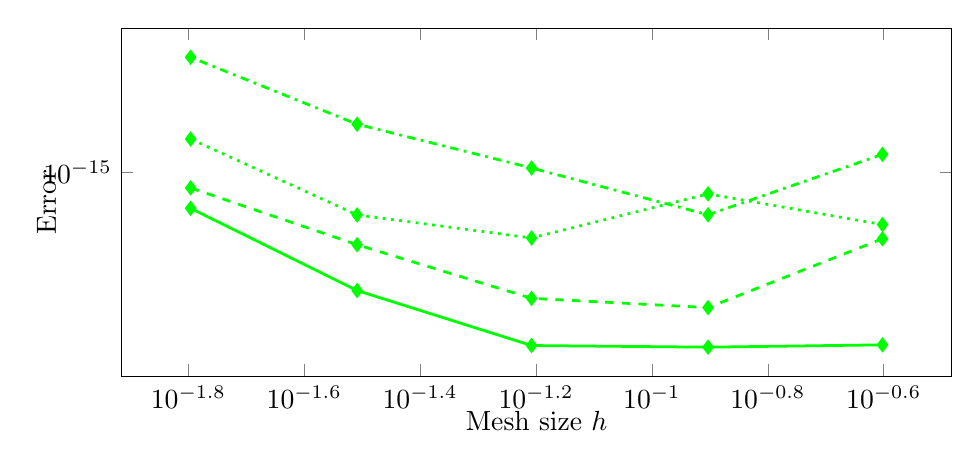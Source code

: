 \begin{tikzpicture}%
\begin{axis}[xmode=log,ymode=log,height=6cm,mark options={solid},xlabel={Mesh size $h$},ylabel={Error},ylabel style={yshift=-0.4cm},xlabel style={yshift=0.2cm},width=1\textwidth]%
\addplot[mark=diamond*,color=green,line width=1pt,solid] coordinates {%
(0.25,1.434e-16)%
(0.125,1.397e-16)%
(0.062,1.423e-16)%
(0.031,2.644e-16)%
(0.016,6.668e-16)%
};%
%
%
\addplot[mark=diamond*,color=green,line width=1pt,dashed] coordinates {%
(0.25,4.734e-16)%
(0.125,2.181e-16)%
(0.062,2.421e-16)%
(0.031,4.427e-16)%
(0.016,8.391e-16)%
};%
%
%
\addplot[mark=diamond*,color=green,line width=1pt,dotted] coordinates {%
(0.25,5.552e-16)%
(0.125,7.847e-16)%
(0.062,4.776e-16)%
(0.031,6.192e-16)%
(0.016,1.455e-15)%
};%
%
%
\addplot[mark=diamond*,color=green,line width=1pt,dashdotted] coordinates {%
(0.25,1.224e-15)%
(0.125,6.199e-16)%
(0.062,1.05e-15)%
(0.031,1.719e-15)%
(0.016,3.652e-15)%
};%
%
%
\end{axis}%
\end{tikzpicture}%
